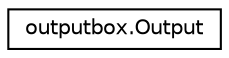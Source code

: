 digraph "Graphical Class Hierarchy"
{
 // LATEX_PDF_SIZE
  edge [fontname="Helvetica",fontsize="10",labelfontname="Helvetica",labelfontsize="10"];
  node [fontname="Helvetica",fontsize="10",shape=record];
  rankdir="LR";
  Node0 [label="outputbox.Output",height=0.2,width=0.4,color="black", fillcolor="white", style="filled",URL="$classoutputbox_1_1_output.html",tooltip="Output class."];
}
